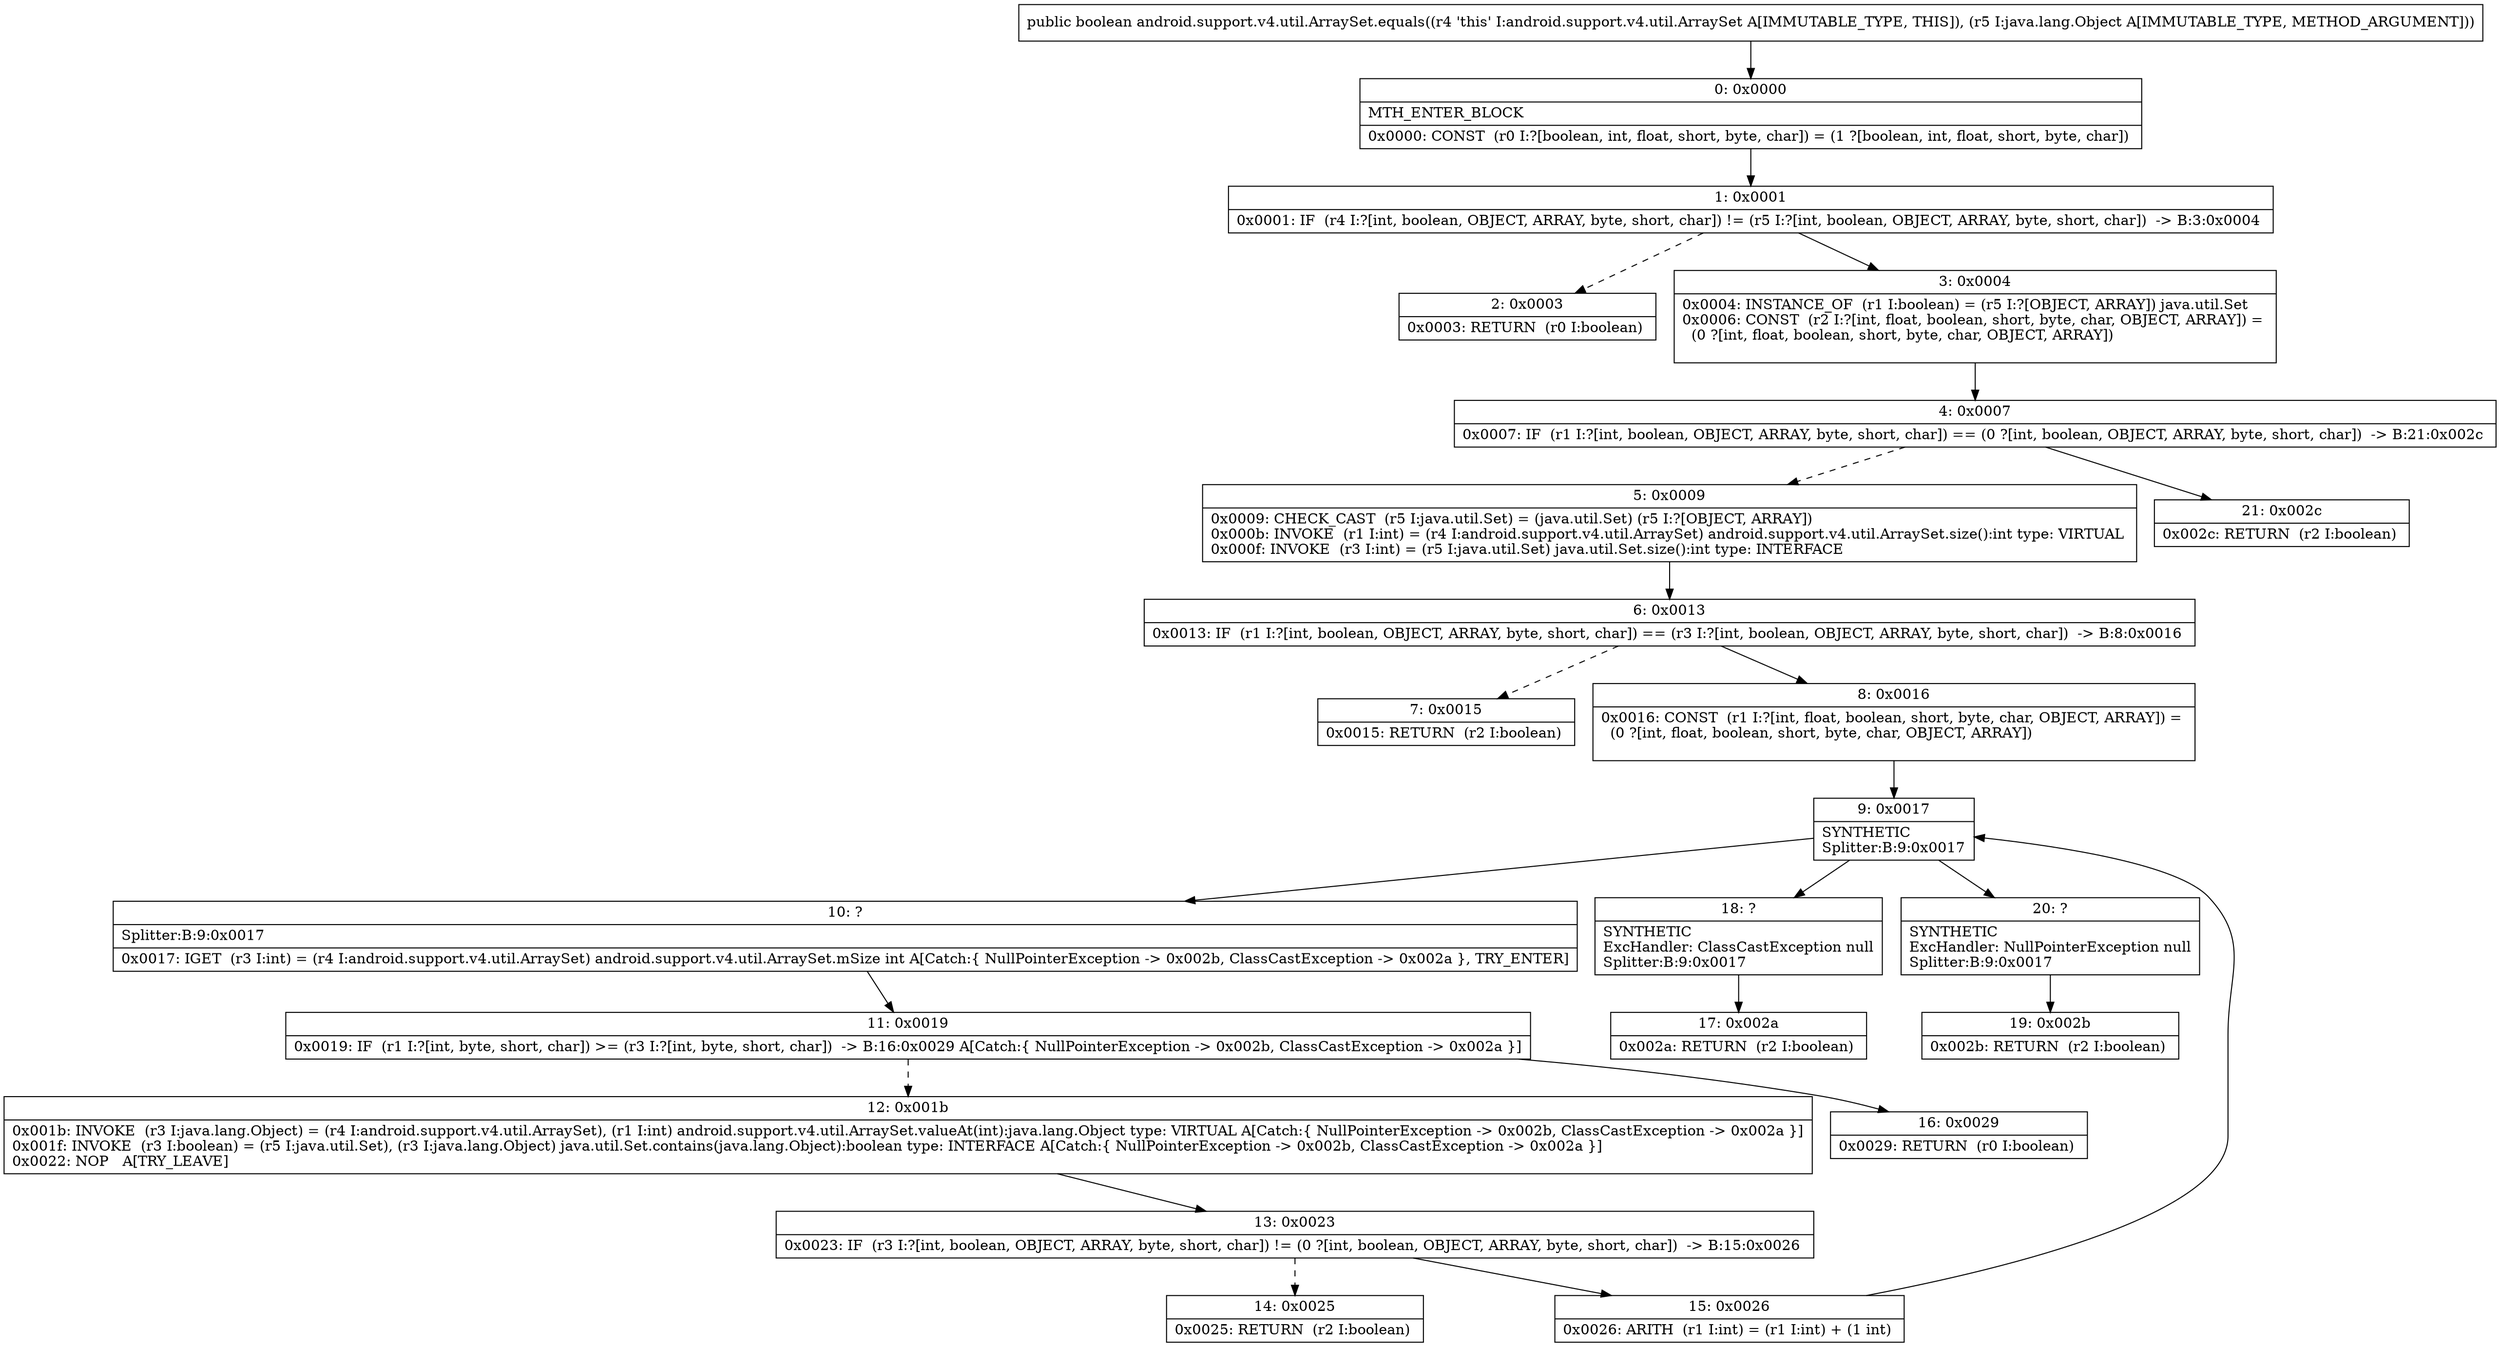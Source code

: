 digraph "CFG forandroid.support.v4.util.ArraySet.equals(Ljava\/lang\/Object;)Z" {
Node_0 [shape=record,label="{0\:\ 0x0000|MTH_ENTER_BLOCK\l|0x0000: CONST  (r0 I:?[boolean, int, float, short, byte, char]) = (1 ?[boolean, int, float, short, byte, char]) \l}"];
Node_1 [shape=record,label="{1\:\ 0x0001|0x0001: IF  (r4 I:?[int, boolean, OBJECT, ARRAY, byte, short, char]) != (r5 I:?[int, boolean, OBJECT, ARRAY, byte, short, char])  \-\> B:3:0x0004 \l}"];
Node_2 [shape=record,label="{2\:\ 0x0003|0x0003: RETURN  (r0 I:boolean) \l}"];
Node_3 [shape=record,label="{3\:\ 0x0004|0x0004: INSTANCE_OF  (r1 I:boolean) = (r5 I:?[OBJECT, ARRAY]) java.util.Set \l0x0006: CONST  (r2 I:?[int, float, boolean, short, byte, char, OBJECT, ARRAY]) = \l  (0 ?[int, float, boolean, short, byte, char, OBJECT, ARRAY])\l \l}"];
Node_4 [shape=record,label="{4\:\ 0x0007|0x0007: IF  (r1 I:?[int, boolean, OBJECT, ARRAY, byte, short, char]) == (0 ?[int, boolean, OBJECT, ARRAY, byte, short, char])  \-\> B:21:0x002c \l}"];
Node_5 [shape=record,label="{5\:\ 0x0009|0x0009: CHECK_CAST  (r5 I:java.util.Set) = (java.util.Set) (r5 I:?[OBJECT, ARRAY]) \l0x000b: INVOKE  (r1 I:int) = (r4 I:android.support.v4.util.ArraySet) android.support.v4.util.ArraySet.size():int type: VIRTUAL \l0x000f: INVOKE  (r3 I:int) = (r5 I:java.util.Set) java.util.Set.size():int type: INTERFACE \l}"];
Node_6 [shape=record,label="{6\:\ 0x0013|0x0013: IF  (r1 I:?[int, boolean, OBJECT, ARRAY, byte, short, char]) == (r3 I:?[int, boolean, OBJECT, ARRAY, byte, short, char])  \-\> B:8:0x0016 \l}"];
Node_7 [shape=record,label="{7\:\ 0x0015|0x0015: RETURN  (r2 I:boolean) \l}"];
Node_8 [shape=record,label="{8\:\ 0x0016|0x0016: CONST  (r1 I:?[int, float, boolean, short, byte, char, OBJECT, ARRAY]) = \l  (0 ?[int, float, boolean, short, byte, char, OBJECT, ARRAY])\l \l}"];
Node_9 [shape=record,label="{9\:\ 0x0017|SYNTHETIC\lSplitter:B:9:0x0017\l}"];
Node_10 [shape=record,label="{10\:\ ?|Splitter:B:9:0x0017\l|0x0017: IGET  (r3 I:int) = (r4 I:android.support.v4.util.ArraySet) android.support.v4.util.ArraySet.mSize int A[Catch:\{ NullPointerException \-\> 0x002b, ClassCastException \-\> 0x002a \}, TRY_ENTER]\l}"];
Node_11 [shape=record,label="{11\:\ 0x0019|0x0019: IF  (r1 I:?[int, byte, short, char]) \>= (r3 I:?[int, byte, short, char])  \-\> B:16:0x0029 A[Catch:\{ NullPointerException \-\> 0x002b, ClassCastException \-\> 0x002a \}]\l}"];
Node_12 [shape=record,label="{12\:\ 0x001b|0x001b: INVOKE  (r3 I:java.lang.Object) = (r4 I:android.support.v4.util.ArraySet), (r1 I:int) android.support.v4.util.ArraySet.valueAt(int):java.lang.Object type: VIRTUAL A[Catch:\{ NullPointerException \-\> 0x002b, ClassCastException \-\> 0x002a \}]\l0x001f: INVOKE  (r3 I:boolean) = (r5 I:java.util.Set), (r3 I:java.lang.Object) java.util.Set.contains(java.lang.Object):boolean type: INTERFACE A[Catch:\{ NullPointerException \-\> 0x002b, ClassCastException \-\> 0x002a \}]\l0x0022: NOP   A[TRY_LEAVE]\l}"];
Node_13 [shape=record,label="{13\:\ 0x0023|0x0023: IF  (r3 I:?[int, boolean, OBJECT, ARRAY, byte, short, char]) != (0 ?[int, boolean, OBJECT, ARRAY, byte, short, char])  \-\> B:15:0x0026 \l}"];
Node_14 [shape=record,label="{14\:\ 0x0025|0x0025: RETURN  (r2 I:boolean) \l}"];
Node_15 [shape=record,label="{15\:\ 0x0026|0x0026: ARITH  (r1 I:int) = (r1 I:int) + (1 int) \l}"];
Node_16 [shape=record,label="{16\:\ 0x0029|0x0029: RETURN  (r0 I:boolean) \l}"];
Node_17 [shape=record,label="{17\:\ 0x002a|0x002a: RETURN  (r2 I:boolean) \l}"];
Node_18 [shape=record,label="{18\:\ ?|SYNTHETIC\lExcHandler: ClassCastException null\lSplitter:B:9:0x0017\l}"];
Node_19 [shape=record,label="{19\:\ 0x002b|0x002b: RETURN  (r2 I:boolean) \l}"];
Node_20 [shape=record,label="{20\:\ ?|SYNTHETIC\lExcHandler: NullPointerException null\lSplitter:B:9:0x0017\l}"];
Node_21 [shape=record,label="{21\:\ 0x002c|0x002c: RETURN  (r2 I:boolean) \l}"];
MethodNode[shape=record,label="{public boolean android.support.v4.util.ArraySet.equals((r4 'this' I:android.support.v4.util.ArraySet A[IMMUTABLE_TYPE, THIS]), (r5 I:java.lang.Object A[IMMUTABLE_TYPE, METHOD_ARGUMENT])) }"];
MethodNode -> Node_0;
Node_0 -> Node_1;
Node_1 -> Node_2[style=dashed];
Node_1 -> Node_3;
Node_3 -> Node_4;
Node_4 -> Node_5[style=dashed];
Node_4 -> Node_21;
Node_5 -> Node_6;
Node_6 -> Node_7[style=dashed];
Node_6 -> Node_8;
Node_8 -> Node_9;
Node_9 -> Node_10;
Node_9 -> Node_20;
Node_9 -> Node_18;
Node_10 -> Node_11;
Node_11 -> Node_12[style=dashed];
Node_11 -> Node_16;
Node_12 -> Node_13;
Node_13 -> Node_14[style=dashed];
Node_13 -> Node_15;
Node_15 -> Node_9;
Node_18 -> Node_17;
Node_20 -> Node_19;
}

